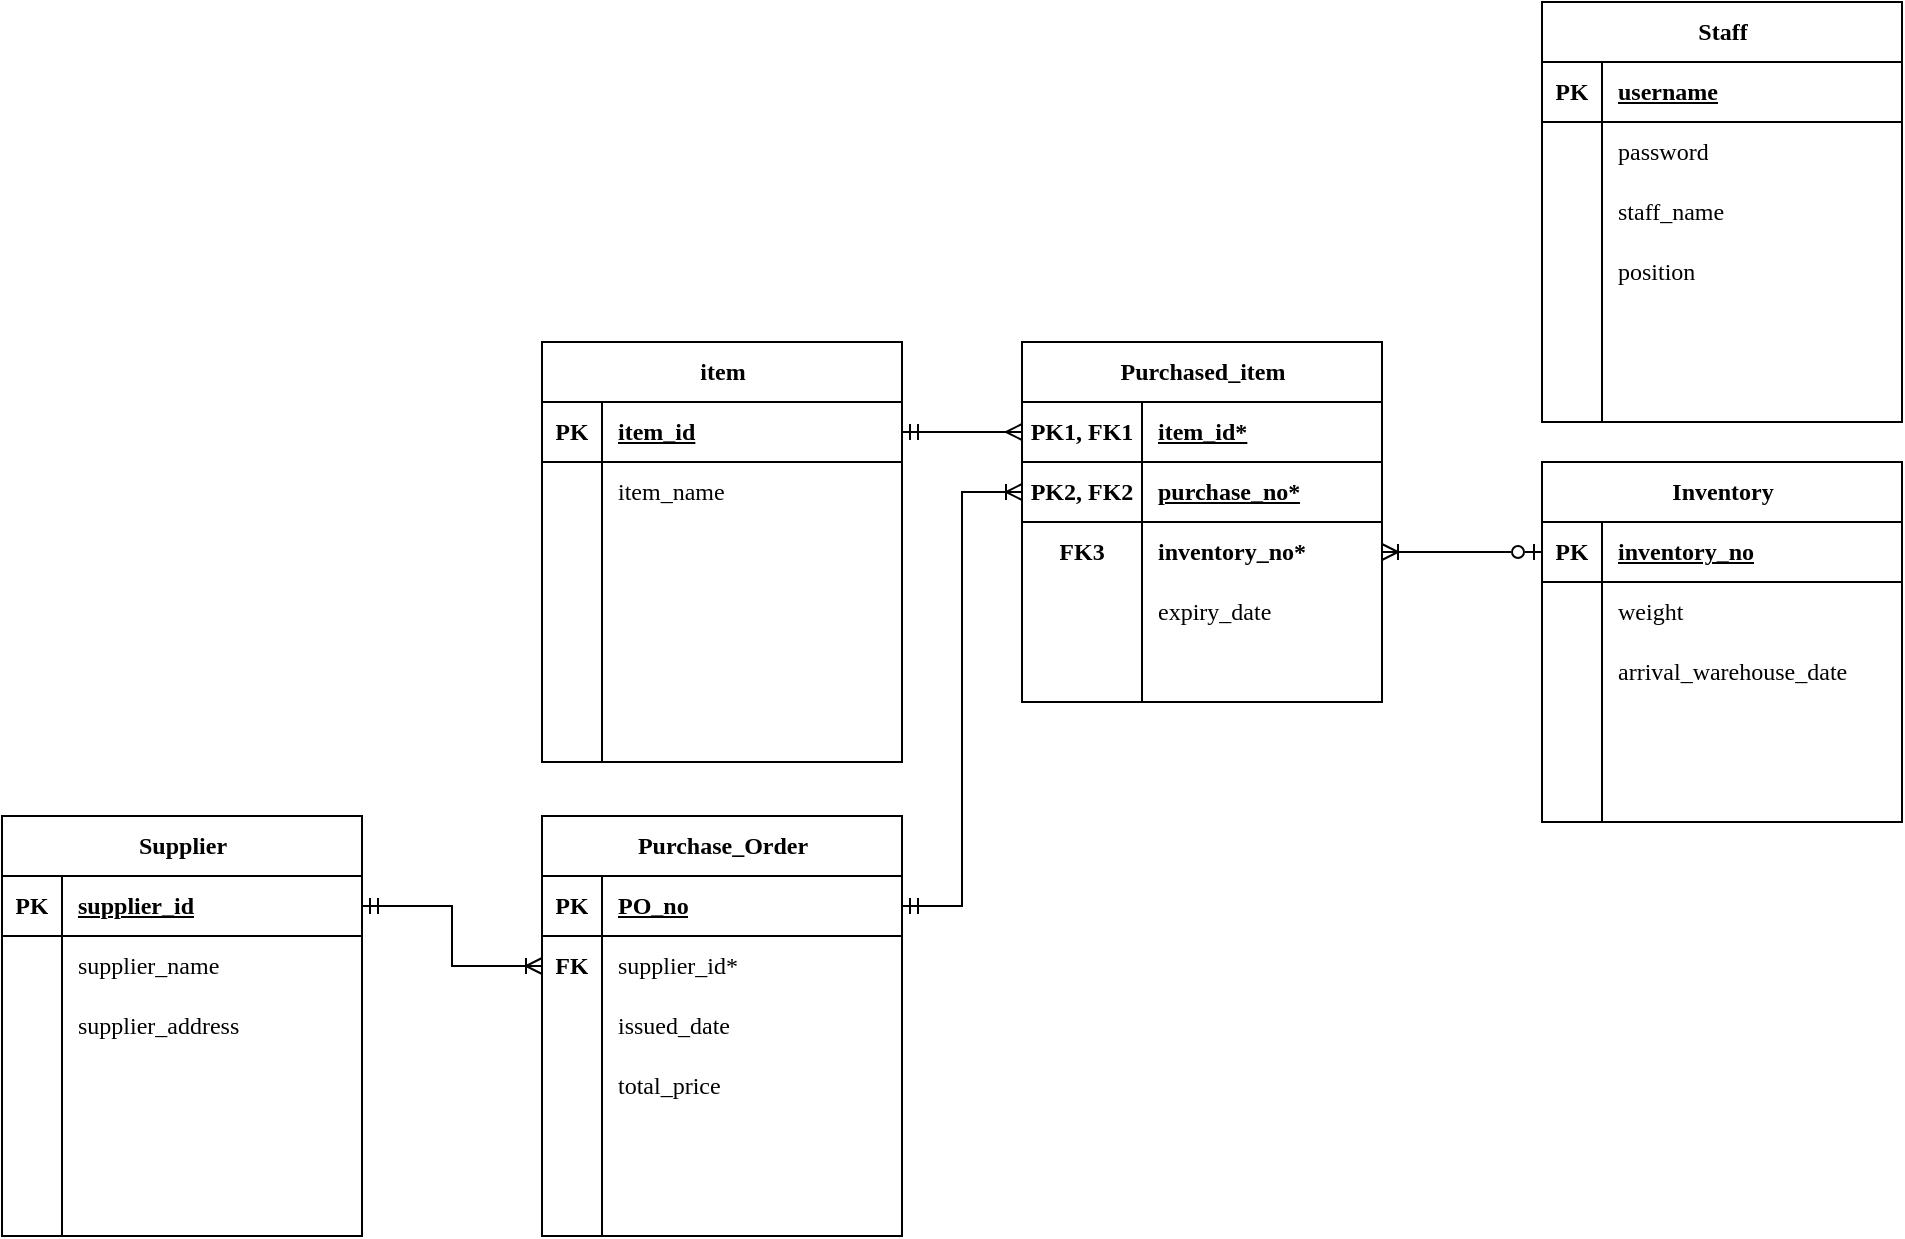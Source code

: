 <mxfile version="24.4.0" type="github">
  <diagram name="Page-1" id="6iRBepY6DLKIBQRJRH4N">
    <mxGraphModel dx="1568" dy="709" grid="1" gridSize="10" guides="1" tooltips="1" connect="1" arrows="1" fold="1" page="1" pageScale="1" pageWidth="1169" pageHeight="827" math="0" shadow="0">
      <root>
        <mxCell id="0" />
        <mxCell id="1" parent="0" />
        <mxCell id="N0C7vPQoPI3I1LMOIYBS-1" value="Staff" style="shape=table;startSize=30;container=1;collapsible=1;childLayout=tableLayout;fixedRows=1;rowLines=0;fontStyle=1;align=center;resizeLast=1;html=1;fontFamily=MiSans;" parent="1" vertex="1">
          <mxGeometry x="860" y="200" width="180" height="210" as="geometry" />
        </mxCell>
        <mxCell id="N0C7vPQoPI3I1LMOIYBS-2" value="" style="shape=tableRow;horizontal=0;startSize=0;swimlaneHead=0;swimlaneBody=0;fillColor=none;collapsible=0;dropTarget=0;points=[[0,0.5],[1,0.5]];portConstraint=eastwest;top=0;left=0;right=0;bottom=1;fontFamily=MiSans;" parent="N0C7vPQoPI3I1LMOIYBS-1" vertex="1">
          <mxGeometry y="30" width="180" height="30" as="geometry" />
        </mxCell>
        <mxCell id="N0C7vPQoPI3I1LMOIYBS-3" value="PK" style="shape=partialRectangle;connectable=0;fillColor=none;top=0;left=0;bottom=0;right=0;fontStyle=1;overflow=hidden;whiteSpace=wrap;html=1;fontFamily=MiSans;" parent="N0C7vPQoPI3I1LMOIYBS-2" vertex="1">
          <mxGeometry width="30" height="30" as="geometry">
            <mxRectangle width="30" height="30" as="alternateBounds" />
          </mxGeometry>
        </mxCell>
        <mxCell id="N0C7vPQoPI3I1LMOIYBS-4" value="username" style="shape=partialRectangle;connectable=0;fillColor=none;top=0;left=0;bottom=0;right=0;align=left;spacingLeft=6;fontStyle=5;overflow=hidden;whiteSpace=wrap;html=1;fontFamily=MiSans;" parent="N0C7vPQoPI3I1LMOIYBS-2" vertex="1">
          <mxGeometry x="30" width="150" height="30" as="geometry">
            <mxRectangle width="150" height="30" as="alternateBounds" />
          </mxGeometry>
        </mxCell>
        <mxCell id="N0C7vPQoPI3I1LMOIYBS-5" value="" style="shape=tableRow;horizontal=0;startSize=0;swimlaneHead=0;swimlaneBody=0;fillColor=none;collapsible=0;dropTarget=0;points=[[0,0.5],[1,0.5]];portConstraint=eastwest;top=0;left=0;right=0;bottom=0;fontFamily=MiSans;" parent="N0C7vPQoPI3I1LMOIYBS-1" vertex="1">
          <mxGeometry y="60" width="180" height="30" as="geometry" />
        </mxCell>
        <mxCell id="N0C7vPQoPI3I1LMOIYBS-6" value="" style="shape=partialRectangle;connectable=0;fillColor=none;top=0;left=0;bottom=0;right=0;editable=1;overflow=hidden;whiteSpace=wrap;html=1;fontFamily=MiSans;" parent="N0C7vPQoPI3I1LMOIYBS-5" vertex="1">
          <mxGeometry width="30" height="30" as="geometry">
            <mxRectangle width="30" height="30" as="alternateBounds" />
          </mxGeometry>
        </mxCell>
        <mxCell id="N0C7vPQoPI3I1LMOIYBS-7" value="password" style="shape=partialRectangle;connectable=0;fillColor=none;top=0;left=0;bottom=0;right=0;align=left;spacingLeft=6;overflow=hidden;whiteSpace=wrap;html=1;fontFamily=MiSans;" parent="N0C7vPQoPI3I1LMOIYBS-5" vertex="1">
          <mxGeometry x="30" width="150" height="30" as="geometry">
            <mxRectangle width="150" height="30" as="alternateBounds" />
          </mxGeometry>
        </mxCell>
        <mxCell id="N0C7vPQoPI3I1LMOIYBS-8" value="" style="shape=tableRow;horizontal=0;startSize=0;swimlaneHead=0;swimlaneBody=0;fillColor=none;collapsible=0;dropTarget=0;points=[[0,0.5],[1,0.5]];portConstraint=eastwest;top=0;left=0;right=0;bottom=0;fontFamily=MiSans;" parent="N0C7vPQoPI3I1LMOIYBS-1" vertex="1">
          <mxGeometry y="90" width="180" height="30" as="geometry" />
        </mxCell>
        <mxCell id="N0C7vPQoPI3I1LMOIYBS-9" value="" style="shape=partialRectangle;connectable=0;fillColor=none;top=0;left=0;bottom=0;right=0;editable=1;overflow=hidden;whiteSpace=wrap;html=1;fontFamily=MiSans;" parent="N0C7vPQoPI3I1LMOIYBS-8" vertex="1">
          <mxGeometry width="30" height="30" as="geometry">
            <mxRectangle width="30" height="30" as="alternateBounds" />
          </mxGeometry>
        </mxCell>
        <mxCell id="N0C7vPQoPI3I1LMOIYBS-10" value="staff_name" style="shape=partialRectangle;connectable=0;fillColor=none;top=0;left=0;bottom=0;right=0;align=left;spacingLeft=6;overflow=hidden;whiteSpace=wrap;html=1;fontFamily=MiSans;" parent="N0C7vPQoPI3I1LMOIYBS-8" vertex="1">
          <mxGeometry x="30" width="150" height="30" as="geometry">
            <mxRectangle width="150" height="30" as="alternateBounds" />
          </mxGeometry>
        </mxCell>
        <mxCell id="N0C7vPQoPI3I1LMOIYBS-11" value="" style="shape=tableRow;horizontal=0;startSize=0;swimlaneHead=0;swimlaneBody=0;fillColor=none;collapsible=0;dropTarget=0;points=[[0,0.5],[1,0.5]];portConstraint=eastwest;top=0;left=0;right=0;bottom=0;fontFamily=MiSans;" parent="N0C7vPQoPI3I1LMOIYBS-1" vertex="1">
          <mxGeometry y="120" width="180" height="30" as="geometry" />
        </mxCell>
        <mxCell id="N0C7vPQoPI3I1LMOIYBS-12" value="" style="shape=partialRectangle;connectable=0;fillColor=none;top=0;left=0;bottom=0;right=0;editable=1;overflow=hidden;whiteSpace=wrap;html=1;fontFamily=MiSans;" parent="N0C7vPQoPI3I1LMOIYBS-11" vertex="1">
          <mxGeometry width="30" height="30" as="geometry">
            <mxRectangle width="30" height="30" as="alternateBounds" />
          </mxGeometry>
        </mxCell>
        <mxCell id="N0C7vPQoPI3I1LMOIYBS-13" value="position" style="shape=partialRectangle;connectable=0;fillColor=none;top=0;left=0;bottom=0;right=0;align=left;spacingLeft=6;overflow=hidden;whiteSpace=wrap;html=1;fontFamily=MiSans;" parent="N0C7vPQoPI3I1LMOIYBS-11" vertex="1">
          <mxGeometry x="30" width="150" height="30" as="geometry">
            <mxRectangle width="150" height="30" as="alternateBounds" />
          </mxGeometry>
        </mxCell>
        <mxCell id="N0C7vPQoPI3I1LMOIYBS-20" style="shape=tableRow;horizontal=0;startSize=0;swimlaneHead=0;swimlaneBody=0;fillColor=none;collapsible=0;dropTarget=0;points=[[0,0.5],[1,0.5]];portConstraint=eastwest;top=0;left=0;right=0;bottom=0;fontFamily=MiSans;" parent="N0C7vPQoPI3I1LMOIYBS-1" vertex="1">
          <mxGeometry y="150" width="180" height="30" as="geometry" />
        </mxCell>
        <mxCell id="N0C7vPQoPI3I1LMOIYBS-21" style="shape=partialRectangle;connectable=0;fillColor=none;top=0;left=0;bottom=0;right=0;editable=1;overflow=hidden;whiteSpace=wrap;html=1;fontFamily=MiSans;" parent="N0C7vPQoPI3I1LMOIYBS-20" vertex="1">
          <mxGeometry width="30" height="30" as="geometry">
            <mxRectangle width="30" height="30" as="alternateBounds" />
          </mxGeometry>
        </mxCell>
        <mxCell id="N0C7vPQoPI3I1LMOIYBS-22" value="" style="shape=partialRectangle;connectable=0;fillColor=none;top=0;left=0;bottom=0;right=0;align=left;spacingLeft=6;overflow=hidden;whiteSpace=wrap;html=1;fontFamily=MiSans;" parent="N0C7vPQoPI3I1LMOIYBS-20" vertex="1">
          <mxGeometry x="30" width="150" height="30" as="geometry">
            <mxRectangle width="150" height="30" as="alternateBounds" />
          </mxGeometry>
        </mxCell>
        <mxCell id="N0C7vPQoPI3I1LMOIYBS-23" style="shape=tableRow;horizontal=0;startSize=0;swimlaneHead=0;swimlaneBody=0;fillColor=none;collapsible=0;dropTarget=0;points=[[0,0.5],[1,0.5]];portConstraint=eastwest;top=0;left=0;right=0;bottom=0;fontFamily=MiSans;" parent="N0C7vPQoPI3I1LMOIYBS-1" vertex="1">
          <mxGeometry y="180" width="180" height="30" as="geometry" />
        </mxCell>
        <mxCell id="N0C7vPQoPI3I1LMOIYBS-24" style="shape=partialRectangle;connectable=0;fillColor=none;top=0;left=0;bottom=0;right=0;editable=1;overflow=hidden;whiteSpace=wrap;html=1;fontFamily=MiSans;" parent="N0C7vPQoPI3I1LMOIYBS-23" vertex="1">
          <mxGeometry width="30" height="30" as="geometry">
            <mxRectangle width="30" height="30" as="alternateBounds" />
          </mxGeometry>
        </mxCell>
        <mxCell id="N0C7vPQoPI3I1LMOIYBS-25" value="" style="shape=partialRectangle;connectable=0;fillColor=none;top=0;left=0;bottom=0;right=0;align=left;spacingLeft=6;overflow=hidden;whiteSpace=wrap;html=1;fontFamily=MiSans;" parent="N0C7vPQoPI3I1LMOIYBS-23" vertex="1">
          <mxGeometry x="30" width="150" height="30" as="geometry">
            <mxRectangle width="150" height="30" as="alternateBounds" />
          </mxGeometry>
        </mxCell>
        <mxCell id="gvbhVrEvT8kK4fsMK6Dw-1" value="Supplier" style="shape=table;startSize=30;container=1;collapsible=1;childLayout=tableLayout;fixedRows=1;rowLines=0;fontStyle=1;align=center;resizeLast=1;html=1;fontFamily=MiSans;" parent="1" vertex="1">
          <mxGeometry x="90" y="607" width="180" height="210" as="geometry" />
        </mxCell>
        <mxCell id="gvbhVrEvT8kK4fsMK6Dw-2" value="" style="shape=tableRow;horizontal=0;startSize=0;swimlaneHead=0;swimlaneBody=0;fillColor=none;collapsible=0;dropTarget=0;points=[[0,0.5],[1,0.5]];portConstraint=eastwest;top=0;left=0;right=0;bottom=1;fontFamily=MiSans;" parent="gvbhVrEvT8kK4fsMK6Dw-1" vertex="1">
          <mxGeometry y="30" width="180" height="30" as="geometry" />
        </mxCell>
        <mxCell id="gvbhVrEvT8kK4fsMK6Dw-3" value="PK" style="shape=partialRectangle;connectable=0;fillColor=none;top=0;left=0;bottom=0;right=0;fontStyle=1;overflow=hidden;whiteSpace=wrap;html=1;fontFamily=MiSans;" parent="gvbhVrEvT8kK4fsMK6Dw-2" vertex="1">
          <mxGeometry width="30" height="30" as="geometry">
            <mxRectangle width="30" height="30" as="alternateBounds" />
          </mxGeometry>
        </mxCell>
        <mxCell id="gvbhVrEvT8kK4fsMK6Dw-4" value="supplier_id" style="shape=partialRectangle;connectable=0;fillColor=none;top=0;left=0;bottom=0;right=0;align=left;spacingLeft=6;fontStyle=5;overflow=hidden;whiteSpace=wrap;html=1;fontFamily=MiSans;" parent="gvbhVrEvT8kK4fsMK6Dw-2" vertex="1">
          <mxGeometry x="30" width="150" height="30" as="geometry">
            <mxRectangle width="150" height="30" as="alternateBounds" />
          </mxGeometry>
        </mxCell>
        <mxCell id="gvbhVrEvT8kK4fsMK6Dw-5" value="" style="shape=tableRow;horizontal=0;startSize=0;swimlaneHead=0;swimlaneBody=0;fillColor=none;collapsible=0;dropTarget=0;points=[[0,0.5],[1,0.5]];portConstraint=eastwest;top=0;left=0;right=0;bottom=0;fontFamily=MiSans;" parent="gvbhVrEvT8kK4fsMK6Dw-1" vertex="1">
          <mxGeometry y="60" width="180" height="30" as="geometry" />
        </mxCell>
        <mxCell id="gvbhVrEvT8kK4fsMK6Dw-6" value="" style="shape=partialRectangle;connectable=0;fillColor=none;top=0;left=0;bottom=0;right=0;editable=1;overflow=hidden;whiteSpace=wrap;html=1;fontFamily=MiSans;" parent="gvbhVrEvT8kK4fsMK6Dw-5" vertex="1">
          <mxGeometry width="30" height="30" as="geometry">
            <mxRectangle width="30" height="30" as="alternateBounds" />
          </mxGeometry>
        </mxCell>
        <mxCell id="gvbhVrEvT8kK4fsMK6Dw-7" value="supplier_name" style="shape=partialRectangle;connectable=0;fillColor=none;top=0;left=0;bottom=0;right=0;align=left;spacingLeft=6;overflow=hidden;whiteSpace=wrap;html=1;fontFamily=MiSans;" parent="gvbhVrEvT8kK4fsMK6Dw-5" vertex="1">
          <mxGeometry x="30" width="150" height="30" as="geometry">
            <mxRectangle width="150" height="30" as="alternateBounds" />
          </mxGeometry>
        </mxCell>
        <mxCell id="gvbhVrEvT8kK4fsMK6Dw-8" value="" style="shape=tableRow;horizontal=0;startSize=0;swimlaneHead=0;swimlaneBody=0;fillColor=none;collapsible=0;dropTarget=0;points=[[0,0.5],[1,0.5]];portConstraint=eastwest;top=0;left=0;right=0;bottom=0;fontFamily=MiSans;" parent="gvbhVrEvT8kK4fsMK6Dw-1" vertex="1">
          <mxGeometry y="90" width="180" height="30" as="geometry" />
        </mxCell>
        <mxCell id="gvbhVrEvT8kK4fsMK6Dw-9" value="" style="shape=partialRectangle;connectable=0;fillColor=none;top=0;left=0;bottom=0;right=0;editable=1;overflow=hidden;whiteSpace=wrap;html=1;fontFamily=MiSans;" parent="gvbhVrEvT8kK4fsMK6Dw-8" vertex="1">
          <mxGeometry width="30" height="30" as="geometry">
            <mxRectangle width="30" height="30" as="alternateBounds" />
          </mxGeometry>
        </mxCell>
        <mxCell id="gvbhVrEvT8kK4fsMK6Dw-10" value="supplier_address" style="shape=partialRectangle;connectable=0;fillColor=none;top=0;left=0;bottom=0;right=0;align=left;spacingLeft=6;overflow=hidden;whiteSpace=wrap;html=1;fontFamily=MiSans;" parent="gvbhVrEvT8kK4fsMK6Dw-8" vertex="1">
          <mxGeometry x="30" width="150" height="30" as="geometry">
            <mxRectangle width="150" height="30" as="alternateBounds" />
          </mxGeometry>
        </mxCell>
        <mxCell id="gvbhVrEvT8kK4fsMK6Dw-11" value="" style="shape=tableRow;horizontal=0;startSize=0;swimlaneHead=0;swimlaneBody=0;fillColor=none;collapsible=0;dropTarget=0;points=[[0,0.5],[1,0.5]];portConstraint=eastwest;top=0;left=0;right=0;bottom=0;fontFamily=MiSans;" parent="gvbhVrEvT8kK4fsMK6Dw-1" vertex="1">
          <mxGeometry y="120" width="180" height="30" as="geometry" />
        </mxCell>
        <mxCell id="gvbhVrEvT8kK4fsMK6Dw-12" value="" style="shape=partialRectangle;connectable=0;fillColor=none;top=0;left=0;bottom=0;right=0;editable=1;overflow=hidden;whiteSpace=wrap;html=1;fontFamily=MiSans;" parent="gvbhVrEvT8kK4fsMK6Dw-11" vertex="1">
          <mxGeometry width="30" height="30" as="geometry">
            <mxRectangle width="30" height="30" as="alternateBounds" />
          </mxGeometry>
        </mxCell>
        <mxCell id="gvbhVrEvT8kK4fsMK6Dw-13" value="" style="shape=partialRectangle;connectable=0;fillColor=none;top=0;left=0;bottom=0;right=0;align=left;spacingLeft=6;overflow=hidden;whiteSpace=wrap;html=1;fontFamily=MiSans;" parent="gvbhVrEvT8kK4fsMK6Dw-11" vertex="1">
          <mxGeometry x="30" width="150" height="30" as="geometry">
            <mxRectangle width="150" height="30" as="alternateBounds" />
          </mxGeometry>
        </mxCell>
        <mxCell id="gvbhVrEvT8kK4fsMK6Dw-14" style="shape=tableRow;horizontal=0;startSize=0;swimlaneHead=0;swimlaneBody=0;fillColor=none;collapsible=0;dropTarget=0;points=[[0,0.5],[1,0.5]];portConstraint=eastwest;top=0;left=0;right=0;bottom=0;fontFamily=MiSans;" parent="gvbhVrEvT8kK4fsMK6Dw-1" vertex="1">
          <mxGeometry y="150" width="180" height="30" as="geometry" />
        </mxCell>
        <mxCell id="gvbhVrEvT8kK4fsMK6Dw-15" style="shape=partialRectangle;connectable=0;fillColor=none;top=0;left=0;bottom=0;right=0;editable=1;overflow=hidden;whiteSpace=wrap;html=1;fontFamily=MiSans;" parent="gvbhVrEvT8kK4fsMK6Dw-14" vertex="1">
          <mxGeometry width="30" height="30" as="geometry">
            <mxRectangle width="30" height="30" as="alternateBounds" />
          </mxGeometry>
        </mxCell>
        <mxCell id="gvbhVrEvT8kK4fsMK6Dw-16" value="" style="shape=partialRectangle;connectable=0;fillColor=none;top=0;left=0;bottom=0;right=0;align=left;spacingLeft=6;overflow=hidden;whiteSpace=wrap;html=1;fontFamily=MiSans;" parent="gvbhVrEvT8kK4fsMK6Dw-14" vertex="1">
          <mxGeometry x="30" width="150" height="30" as="geometry">
            <mxRectangle width="150" height="30" as="alternateBounds" />
          </mxGeometry>
        </mxCell>
        <mxCell id="gvbhVrEvT8kK4fsMK6Dw-17" style="shape=tableRow;horizontal=0;startSize=0;swimlaneHead=0;swimlaneBody=0;fillColor=none;collapsible=0;dropTarget=0;points=[[0,0.5],[1,0.5]];portConstraint=eastwest;top=0;left=0;right=0;bottom=0;fontFamily=MiSans;" parent="gvbhVrEvT8kK4fsMK6Dw-1" vertex="1">
          <mxGeometry y="180" width="180" height="30" as="geometry" />
        </mxCell>
        <mxCell id="gvbhVrEvT8kK4fsMK6Dw-18" style="shape=partialRectangle;connectable=0;fillColor=none;top=0;left=0;bottom=0;right=0;editable=1;overflow=hidden;whiteSpace=wrap;html=1;fontFamily=MiSans;" parent="gvbhVrEvT8kK4fsMK6Dw-17" vertex="1">
          <mxGeometry width="30" height="30" as="geometry">
            <mxRectangle width="30" height="30" as="alternateBounds" />
          </mxGeometry>
        </mxCell>
        <mxCell id="gvbhVrEvT8kK4fsMK6Dw-19" value="" style="shape=partialRectangle;connectable=0;fillColor=none;top=0;left=0;bottom=0;right=0;align=left;spacingLeft=6;overflow=hidden;whiteSpace=wrap;html=1;fontFamily=MiSans;" parent="gvbhVrEvT8kK4fsMK6Dw-17" vertex="1">
          <mxGeometry x="30" width="150" height="30" as="geometry">
            <mxRectangle width="150" height="30" as="alternateBounds" />
          </mxGeometry>
        </mxCell>
        <mxCell id="gvbhVrEvT8kK4fsMK6Dw-20" value="item" style="shape=table;startSize=30;container=1;collapsible=1;childLayout=tableLayout;fixedRows=1;rowLines=0;fontStyle=1;align=center;resizeLast=1;html=1;fontFamily=MiSans;" parent="1" vertex="1">
          <mxGeometry x="360" y="370" width="180" height="210" as="geometry" />
        </mxCell>
        <mxCell id="gvbhVrEvT8kK4fsMK6Dw-21" value="" style="shape=tableRow;horizontal=0;startSize=0;swimlaneHead=0;swimlaneBody=0;fillColor=none;collapsible=0;dropTarget=0;points=[[0,0.5],[1,0.5]];portConstraint=eastwest;top=0;left=0;right=0;bottom=1;fontFamily=MiSans;" parent="gvbhVrEvT8kK4fsMK6Dw-20" vertex="1">
          <mxGeometry y="30" width="180" height="30" as="geometry" />
        </mxCell>
        <mxCell id="gvbhVrEvT8kK4fsMK6Dw-22" value="PK" style="shape=partialRectangle;connectable=0;fillColor=none;top=0;left=0;bottom=0;right=0;fontStyle=1;overflow=hidden;whiteSpace=wrap;html=1;fontFamily=MiSans;" parent="gvbhVrEvT8kK4fsMK6Dw-21" vertex="1">
          <mxGeometry width="30" height="30" as="geometry">
            <mxRectangle width="30" height="30" as="alternateBounds" />
          </mxGeometry>
        </mxCell>
        <mxCell id="gvbhVrEvT8kK4fsMK6Dw-23" value="item_id" style="shape=partialRectangle;connectable=0;fillColor=none;top=0;left=0;bottom=0;right=0;align=left;spacingLeft=6;fontStyle=5;overflow=hidden;whiteSpace=wrap;html=1;fontFamily=MiSans;" parent="gvbhVrEvT8kK4fsMK6Dw-21" vertex="1">
          <mxGeometry x="30" width="150" height="30" as="geometry">
            <mxRectangle width="150" height="30" as="alternateBounds" />
          </mxGeometry>
        </mxCell>
        <mxCell id="gvbhVrEvT8kK4fsMK6Dw-24" value="" style="shape=tableRow;horizontal=0;startSize=0;swimlaneHead=0;swimlaneBody=0;fillColor=none;collapsible=0;dropTarget=0;points=[[0,0.5],[1,0.5]];portConstraint=eastwest;top=0;left=0;right=0;bottom=0;fontFamily=MiSans;" parent="gvbhVrEvT8kK4fsMK6Dw-20" vertex="1">
          <mxGeometry y="60" width="180" height="30" as="geometry" />
        </mxCell>
        <mxCell id="gvbhVrEvT8kK4fsMK6Dw-25" value="" style="shape=partialRectangle;connectable=0;fillColor=none;top=0;left=0;bottom=0;right=0;editable=1;overflow=hidden;whiteSpace=wrap;html=1;fontFamily=MiSans;" parent="gvbhVrEvT8kK4fsMK6Dw-24" vertex="1">
          <mxGeometry width="30" height="30" as="geometry">
            <mxRectangle width="30" height="30" as="alternateBounds" />
          </mxGeometry>
        </mxCell>
        <mxCell id="gvbhVrEvT8kK4fsMK6Dw-26" value="item_name" style="shape=partialRectangle;connectable=0;fillColor=none;top=0;left=0;bottom=0;right=0;align=left;spacingLeft=6;overflow=hidden;whiteSpace=wrap;html=1;fontFamily=MiSans;" parent="gvbhVrEvT8kK4fsMK6Dw-24" vertex="1">
          <mxGeometry x="30" width="150" height="30" as="geometry">
            <mxRectangle width="150" height="30" as="alternateBounds" />
          </mxGeometry>
        </mxCell>
        <mxCell id="gvbhVrEvT8kK4fsMK6Dw-27" value="" style="shape=tableRow;horizontal=0;startSize=0;swimlaneHead=0;swimlaneBody=0;fillColor=none;collapsible=0;dropTarget=0;points=[[0,0.5],[1,0.5]];portConstraint=eastwest;top=0;left=0;right=0;bottom=0;fontFamily=MiSans;" parent="gvbhVrEvT8kK4fsMK6Dw-20" vertex="1">
          <mxGeometry y="90" width="180" height="30" as="geometry" />
        </mxCell>
        <mxCell id="gvbhVrEvT8kK4fsMK6Dw-28" value="" style="shape=partialRectangle;connectable=0;fillColor=none;top=0;left=0;bottom=0;right=0;editable=1;overflow=hidden;whiteSpace=wrap;html=1;fontFamily=MiSans;" parent="gvbhVrEvT8kK4fsMK6Dw-27" vertex="1">
          <mxGeometry width="30" height="30" as="geometry">
            <mxRectangle width="30" height="30" as="alternateBounds" />
          </mxGeometry>
        </mxCell>
        <mxCell id="gvbhVrEvT8kK4fsMK6Dw-29" value="" style="shape=partialRectangle;connectable=0;fillColor=none;top=0;left=0;bottom=0;right=0;align=left;spacingLeft=6;overflow=hidden;whiteSpace=wrap;html=1;fontFamily=MiSans;" parent="gvbhVrEvT8kK4fsMK6Dw-27" vertex="1">
          <mxGeometry x="30" width="150" height="30" as="geometry">
            <mxRectangle width="150" height="30" as="alternateBounds" />
          </mxGeometry>
        </mxCell>
        <mxCell id="gvbhVrEvT8kK4fsMK6Dw-30" value="" style="shape=tableRow;horizontal=0;startSize=0;swimlaneHead=0;swimlaneBody=0;fillColor=none;collapsible=0;dropTarget=0;points=[[0,0.5],[1,0.5]];portConstraint=eastwest;top=0;left=0;right=0;bottom=0;fontFamily=MiSans;" parent="gvbhVrEvT8kK4fsMK6Dw-20" vertex="1">
          <mxGeometry y="120" width="180" height="30" as="geometry" />
        </mxCell>
        <mxCell id="gvbhVrEvT8kK4fsMK6Dw-31" value="" style="shape=partialRectangle;connectable=0;fillColor=none;top=0;left=0;bottom=0;right=0;editable=1;overflow=hidden;whiteSpace=wrap;html=1;fontFamily=MiSans;" parent="gvbhVrEvT8kK4fsMK6Dw-30" vertex="1">
          <mxGeometry width="30" height="30" as="geometry">
            <mxRectangle width="30" height="30" as="alternateBounds" />
          </mxGeometry>
        </mxCell>
        <mxCell id="gvbhVrEvT8kK4fsMK6Dw-32" value="" style="shape=partialRectangle;connectable=0;fillColor=none;top=0;left=0;bottom=0;right=0;align=left;spacingLeft=6;overflow=hidden;whiteSpace=wrap;html=1;fontFamily=MiSans;" parent="gvbhVrEvT8kK4fsMK6Dw-30" vertex="1">
          <mxGeometry x="30" width="150" height="30" as="geometry">
            <mxRectangle width="150" height="30" as="alternateBounds" />
          </mxGeometry>
        </mxCell>
        <mxCell id="gvbhVrEvT8kK4fsMK6Dw-33" style="shape=tableRow;horizontal=0;startSize=0;swimlaneHead=0;swimlaneBody=0;fillColor=none;collapsible=0;dropTarget=0;points=[[0,0.5],[1,0.5]];portConstraint=eastwest;top=0;left=0;right=0;bottom=0;fontFamily=MiSans;" parent="gvbhVrEvT8kK4fsMK6Dw-20" vertex="1">
          <mxGeometry y="150" width="180" height="30" as="geometry" />
        </mxCell>
        <mxCell id="gvbhVrEvT8kK4fsMK6Dw-34" style="shape=partialRectangle;connectable=0;fillColor=none;top=0;left=0;bottom=0;right=0;editable=1;overflow=hidden;whiteSpace=wrap;html=1;fontFamily=MiSans;" parent="gvbhVrEvT8kK4fsMK6Dw-33" vertex="1">
          <mxGeometry width="30" height="30" as="geometry">
            <mxRectangle width="30" height="30" as="alternateBounds" />
          </mxGeometry>
        </mxCell>
        <mxCell id="gvbhVrEvT8kK4fsMK6Dw-35" value="" style="shape=partialRectangle;connectable=0;fillColor=none;top=0;left=0;bottom=0;right=0;align=left;spacingLeft=6;overflow=hidden;whiteSpace=wrap;html=1;fontFamily=MiSans;" parent="gvbhVrEvT8kK4fsMK6Dw-33" vertex="1">
          <mxGeometry x="30" width="150" height="30" as="geometry">
            <mxRectangle width="150" height="30" as="alternateBounds" />
          </mxGeometry>
        </mxCell>
        <mxCell id="gvbhVrEvT8kK4fsMK6Dw-36" style="shape=tableRow;horizontal=0;startSize=0;swimlaneHead=0;swimlaneBody=0;fillColor=none;collapsible=0;dropTarget=0;points=[[0,0.5],[1,0.5]];portConstraint=eastwest;top=0;left=0;right=0;bottom=0;fontFamily=MiSans;" parent="gvbhVrEvT8kK4fsMK6Dw-20" vertex="1">
          <mxGeometry y="180" width="180" height="30" as="geometry" />
        </mxCell>
        <mxCell id="gvbhVrEvT8kK4fsMK6Dw-37" style="shape=partialRectangle;connectable=0;fillColor=none;top=0;left=0;bottom=0;right=0;editable=1;overflow=hidden;whiteSpace=wrap;html=1;fontFamily=MiSans;" parent="gvbhVrEvT8kK4fsMK6Dw-36" vertex="1">
          <mxGeometry width="30" height="30" as="geometry">
            <mxRectangle width="30" height="30" as="alternateBounds" />
          </mxGeometry>
        </mxCell>
        <mxCell id="gvbhVrEvT8kK4fsMK6Dw-38" value="" style="shape=partialRectangle;connectable=0;fillColor=none;top=0;left=0;bottom=0;right=0;align=left;spacingLeft=6;overflow=hidden;whiteSpace=wrap;html=1;fontFamily=MiSans;" parent="gvbhVrEvT8kK4fsMK6Dw-36" vertex="1">
          <mxGeometry x="30" width="150" height="30" as="geometry">
            <mxRectangle width="150" height="30" as="alternateBounds" />
          </mxGeometry>
        </mxCell>
        <mxCell id="gvbhVrEvT8kK4fsMK6Dw-39" value="Inventory" style="shape=table;startSize=30;container=1;collapsible=1;childLayout=tableLayout;fixedRows=1;rowLines=0;fontStyle=1;align=center;resizeLast=1;html=1;fontFamily=MiSans;" parent="1" vertex="1">
          <mxGeometry x="860" y="430" width="180" height="180" as="geometry" />
        </mxCell>
        <mxCell id="gvbhVrEvT8kK4fsMK6Dw-40" value="" style="shape=tableRow;horizontal=0;startSize=0;swimlaneHead=0;swimlaneBody=0;fillColor=none;collapsible=0;dropTarget=0;points=[[0,0.5],[1,0.5]];portConstraint=eastwest;top=0;left=0;right=0;bottom=1;fontFamily=MiSans;" parent="gvbhVrEvT8kK4fsMK6Dw-39" vertex="1">
          <mxGeometry y="30" width="180" height="30" as="geometry" />
        </mxCell>
        <mxCell id="gvbhVrEvT8kK4fsMK6Dw-41" value="PK" style="shape=partialRectangle;connectable=0;fillColor=none;top=0;left=0;bottom=0;right=0;fontStyle=1;overflow=hidden;whiteSpace=wrap;html=1;fontFamily=MiSans;" parent="gvbhVrEvT8kK4fsMK6Dw-40" vertex="1">
          <mxGeometry width="30" height="30" as="geometry">
            <mxRectangle width="30" height="30" as="alternateBounds" />
          </mxGeometry>
        </mxCell>
        <mxCell id="gvbhVrEvT8kK4fsMK6Dw-42" value="inventory_no" style="shape=partialRectangle;connectable=0;fillColor=none;top=0;left=0;bottom=0;right=0;align=left;spacingLeft=6;fontStyle=5;overflow=hidden;whiteSpace=wrap;html=1;fontFamily=MiSans;" parent="gvbhVrEvT8kK4fsMK6Dw-40" vertex="1">
          <mxGeometry x="30" width="150" height="30" as="geometry">
            <mxRectangle width="150" height="30" as="alternateBounds" />
          </mxGeometry>
        </mxCell>
        <mxCell id="gvbhVrEvT8kK4fsMK6Dw-46" value="" style="shape=tableRow;horizontal=0;startSize=0;swimlaneHead=0;swimlaneBody=0;fillColor=none;collapsible=0;dropTarget=0;points=[[0,0.5],[1,0.5]];portConstraint=eastwest;top=0;left=0;right=0;bottom=0;fontFamily=MiSans;" parent="gvbhVrEvT8kK4fsMK6Dw-39" vertex="1">
          <mxGeometry y="60" width="180" height="30" as="geometry" />
        </mxCell>
        <mxCell id="gvbhVrEvT8kK4fsMK6Dw-47" value="" style="shape=partialRectangle;connectable=0;fillColor=none;top=0;left=0;bottom=0;right=0;editable=1;overflow=hidden;whiteSpace=wrap;html=1;fontFamily=MiSans;" parent="gvbhVrEvT8kK4fsMK6Dw-46" vertex="1">
          <mxGeometry width="30" height="30" as="geometry">
            <mxRectangle width="30" height="30" as="alternateBounds" />
          </mxGeometry>
        </mxCell>
        <mxCell id="gvbhVrEvT8kK4fsMK6Dw-48" value="weight" style="shape=partialRectangle;connectable=0;fillColor=none;top=0;left=0;bottom=0;right=0;align=left;spacingLeft=6;overflow=hidden;whiteSpace=wrap;html=1;fontFamily=MiSans;" parent="gvbhVrEvT8kK4fsMK6Dw-46" vertex="1">
          <mxGeometry x="30" width="150" height="30" as="geometry">
            <mxRectangle width="150" height="30" as="alternateBounds" />
          </mxGeometry>
        </mxCell>
        <mxCell id="gvbhVrEvT8kK4fsMK6Dw-49" value="" style="shape=tableRow;horizontal=0;startSize=0;swimlaneHead=0;swimlaneBody=0;fillColor=none;collapsible=0;dropTarget=0;points=[[0,0.5],[1,0.5]];portConstraint=eastwest;top=0;left=0;right=0;bottom=0;fontFamily=MiSans;" parent="gvbhVrEvT8kK4fsMK6Dw-39" vertex="1">
          <mxGeometry y="90" width="180" height="30" as="geometry" />
        </mxCell>
        <mxCell id="gvbhVrEvT8kK4fsMK6Dw-50" value="" style="shape=partialRectangle;connectable=0;fillColor=none;top=0;left=0;bottom=0;right=0;editable=1;overflow=hidden;whiteSpace=wrap;html=1;fontFamily=MiSans;" parent="gvbhVrEvT8kK4fsMK6Dw-49" vertex="1">
          <mxGeometry width="30" height="30" as="geometry">
            <mxRectangle width="30" height="30" as="alternateBounds" />
          </mxGeometry>
        </mxCell>
        <mxCell id="gvbhVrEvT8kK4fsMK6Dw-51" value="arrival_warehouse_date" style="shape=partialRectangle;connectable=0;fillColor=none;top=0;left=0;bottom=0;right=0;align=left;spacingLeft=6;overflow=hidden;whiteSpace=wrap;html=1;fontFamily=MiSans;" parent="gvbhVrEvT8kK4fsMK6Dw-49" vertex="1">
          <mxGeometry x="30" width="150" height="30" as="geometry">
            <mxRectangle width="150" height="30" as="alternateBounds" />
          </mxGeometry>
        </mxCell>
        <mxCell id="gvbhVrEvT8kK4fsMK6Dw-52" style="shape=tableRow;horizontal=0;startSize=0;swimlaneHead=0;swimlaneBody=0;fillColor=none;collapsible=0;dropTarget=0;points=[[0,0.5],[1,0.5]];portConstraint=eastwest;top=0;left=0;right=0;bottom=0;fontFamily=MiSans;" parent="gvbhVrEvT8kK4fsMK6Dw-39" vertex="1">
          <mxGeometry y="120" width="180" height="30" as="geometry" />
        </mxCell>
        <mxCell id="gvbhVrEvT8kK4fsMK6Dw-53" style="shape=partialRectangle;connectable=0;fillColor=none;top=0;left=0;bottom=0;right=0;editable=1;overflow=hidden;whiteSpace=wrap;html=1;fontFamily=MiSans;" parent="gvbhVrEvT8kK4fsMK6Dw-52" vertex="1">
          <mxGeometry width="30" height="30" as="geometry">
            <mxRectangle width="30" height="30" as="alternateBounds" />
          </mxGeometry>
        </mxCell>
        <mxCell id="gvbhVrEvT8kK4fsMK6Dw-54" value="" style="shape=partialRectangle;connectable=0;fillColor=none;top=0;left=0;bottom=0;right=0;align=left;spacingLeft=6;overflow=hidden;whiteSpace=wrap;html=1;fontFamily=MiSans;" parent="gvbhVrEvT8kK4fsMK6Dw-52" vertex="1">
          <mxGeometry x="30" width="150" height="30" as="geometry">
            <mxRectangle width="150" height="30" as="alternateBounds" />
          </mxGeometry>
        </mxCell>
        <mxCell id="gvbhVrEvT8kK4fsMK6Dw-55" style="shape=tableRow;horizontal=0;startSize=0;swimlaneHead=0;swimlaneBody=0;fillColor=none;collapsible=0;dropTarget=0;points=[[0,0.5],[1,0.5]];portConstraint=eastwest;top=0;left=0;right=0;bottom=0;fontFamily=MiSans;" parent="gvbhVrEvT8kK4fsMK6Dw-39" vertex="1">
          <mxGeometry y="150" width="180" height="30" as="geometry" />
        </mxCell>
        <mxCell id="gvbhVrEvT8kK4fsMK6Dw-56" style="shape=partialRectangle;connectable=0;fillColor=none;top=0;left=0;bottom=0;right=0;editable=1;overflow=hidden;whiteSpace=wrap;html=1;fontFamily=MiSans;" parent="gvbhVrEvT8kK4fsMK6Dw-55" vertex="1">
          <mxGeometry width="30" height="30" as="geometry">
            <mxRectangle width="30" height="30" as="alternateBounds" />
          </mxGeometry>
        </mxCell>
        <mxCell id="gvbhVrEvT8kK4fsMK6Dw-57" value="" style="shape=partialRectangle;connectable=0;fillColor=none;top=0;left=0;bottom=0;right=0;align=left;spacingLeft=6;overflow=hidden;whiteSpace=wrap;html=1;fontFamily=MiSans;" parent="gvbhVrEvT8kK4fsMK6Dw-55" vertex="1">
          <mxGeometry x="30" width="150" height="30" as="geometry">
            <mxRectangle width="150" height="30" as="alternateBounds" />
          </mxGeometry>
        </mxCell>
        <mxCell id="gvbhVrEvT8kK4fsMK6Dw-58" value="Purchase_Order" style="shape=table;startSize=30;container=1;collapsible=1;childLayout=tableLayout;fixedRows=1;rowLines=0;fontStyle=1;align=center;resizeLast=1;html=1;fontFamily=MiSans;" parent="1" vertex="1">
          <mxGeometry x="360" y="607" width="180" height="210" as="geometry" />
        </mxCell>
        <mxCell id="gvbhVrEvT8kK4fsMK6Dw-59" value="" style="shape=tableRow;horizontal=0;startSize=0;swimlaneHead=0;swimlaneBody=0;fillColor=none;collapsible=0;dropTarget=0;points=[[0,0.5],[1,0.5]];portConstraint=eastwest;top=0;left=0;right=0;bottom=1;fontFamily=MiSans;" parent="gvbhVrEvT8kK4fsMK6Dw-58" vertex="1">
          <mxGeometry y="30" width="180" height="30" as="geometry" />
        </mxCell>
        <mxCell id="gvbhVrEvT8kK4fsMK6Dw-60" value="PK" style="shape=partialRectangle;connectable=0;fillColor=none;top=0;left=0;bottom=0;right=0;fontStyle=1;overflow=hidden;whiteSpace=wrap;html=1;fontFamily=MiSans;" parent="gvbhVrEvT8kK4fsMK6Dw-59" vertex="1">
          <mxGeometry width="30" height="30" as="geometry">
            <mxRectangle width="30" height="30" as="alternateBounds" />
          </mxGeometry>
        </mxCell>
        <mxCell id="gvbhVrEvT8kK4fsMK6Dw-61" value="PO_no" style="shape=partialRectangle;connectable=0;fillColor=none;top=0;left=0;bottom=0;right=0;align=left;spacingLeft=6;fontStyle=5;overflow=hidden;whiteSpace=wrap;html=1;fontFamily=MiSans;" parent="gvbhVrEvT8kK4fsMK6Dw-59" vertex="1">
          <mxGeometry x="30" width="150" height="30" as="geometry">
            <mxRectangle width="150" height="30" as="alternateBounds" />
          </mxGeometry>
        </mxCell>
        <mxCell id="gvbhVrEvT8kK4fsMK6Dw-62" value="" style="shape=tableRow;horizontal=0;startSize=0;swimlaneHead=0;swimlaneBody=0;fillColor=none;collapsible=0;dropTarget=0;points=[[0,0.5],[1,0.5]];portConstraint=eastwest;top=0;left=0;right=0;bottom=0;fontFamily=MiSans;" parent="gvbhVrEvT8kK4fsMK6Dw-58" vertex="1">
          <mxGeometry y="60" width="180" height="30" as="geometry" />
        </mxCell>
        <mxCell id="gvbhVrEvT8kK4fsMK6Dw-63" value="&lt;b&gt;FK&lt;/b&gt;" style="shape=partialRectangle;connectable=0;fillColor=none;top=0;left=0;bottom=0;right=0;editable=1;overflow=hidden;whiteSpace=wrap;html=1;fontFamily=MiSans;" parent="gvbhVrEvT8kK4fsMK6Dw-62" vertex="1">
          <mxGeometry width="30" height="30" as="geometry">
            <mxRectangle width="30" height="30" as="alternateBounds" />
          </mxGeometry>
        </mxCell>
        <mxCell id="gvbhVrEvT8kK4fsMK6Dw-64" value="supplier_id*" style="shape=partialRectangle;connectable=0;fillColor=none;top=0;left=0;bottom=0;right=0;align=left;spacingLeft=6;overflow=hidden;whiteSpace=wrap;html=1;fontFamily=MiSans;" parent="gvbhVrEvT8kK4fsMK6Dw-62" vertex="1">
          <mxGeometry x="30" width="150" height="30" as="geometry">
            <mxRectangle width="150" height="30" as="alternateBounds" />
          </mxGeometry>
        </mxCell>
        <mxCell id="gvbhVrEvT8kK4fsMK6Dw-65" value="" style="shape=tableRow;horizontal=0;startSize=0;swimlaneHead=0;swimlaneBody=0;fillColor=none;collapsible=0;dropTarget=0;points=[[0,0.5],[1,0.5]];portConstraint=eastwest;top=0;left=0;right=0;bottom=0;fontFamily=MiSans;" parent="gvbhVrEvT8kK4fsMK6Dw-58" vertex="1">
          <mxGeometry y="90" width="180" height="30" as="geometry" />
        </mxCell>
        <mxCell id="gvbhVrEvT8kK4fsMK6Dw-66" value="" style="shape=partialRectangle;connectable=0;fillColor=none;top=0;left=0;bottom=0;right=0;editable=1;overflow=hidden;whiteSpace=wrap;html=1;fontFamily=MiSans;" parent="gvbhVrEvT8kK4fsMK6Dw-65" vertex="1">
          <mxGeometry width="30" height="30" as="geometry">
            <mxRectangle width="30" height="30" as="alternateBounds" />
          </mxGeometry>
        </mxCell>
        <mxCell id="gvbhVrEvT8kK4fsMK6Dw-67" value="issued_date" style="shape=partialRectangle;connectable=0;fillColor=none;top=0;left=0;bottom=0;right=0;align=left;spacingLeft=6;overflow=hidden;whiteSpace=wrap;html=1;fontFamily=MiSans;" parent="gvbhVrEvT8kK4fsMK6Dw-65" vertex="1">
          <mxGeometry x="30" width="150" height="30" as="geometry">
            <mxRectangle width="150" height="30" as="alternateBounds" />
          </mxGeometry>
        </mxCell>
        <mxCell id="gvbhVrEvT8kK4fsMK6Dw-68" value="" style="shape=tableRow;horizontal=0;startSize=0;swimlaneHead=0;swimlaneBody=0;fillColor=none;collapsible=0;dropTarget=0;points=[[0,0.5],[1,0.5]];portConstraint=eastwest;top=0;left=0;right=0;bottom=0;fontFamily=MiSans;" parent="gvbhVrEvT8kK4fsMK6Dw-58" vertex="1">
          <mxGeometry y="120" width="180" height="30" as="geometry" />
        </mxCell>
        <mxCell id="gvbhVrEvT8kK4fsMK6Dw-69" value="" style="shape=partialRectangle;connectable=0;fillColor=none;top=0;left=0;bottom=0;right=0;editable=1;overflow=hidden;whiteSpace=wrap;html=1;fontFamily=MiSans;" parent="gvbhVrEvT8kK4fsMK6Dw-68" vertex="1">
          <mxGeometry width="30" height="30" as="geometry">
            <mxRectangle width="30" height="30" as="alternateBounds" />
          </mxGeometry>
        </mxCell>
        <mxCell id="gvbhVrEvT8kK4fsMK6Dw-70" value="total_price" style="shape=partialRectangle;connectable=0;fillColor=none;top=0;left=0;bottom=0;right=0;align=left;spacingLeft=6;overflow=hidden;whiteSpace=wrap;html=1;fontFamily=MiSans;" parent="gvbhVrEvT8kK4fsMK6Dw-68" vertex="1">
          <mxGeometry x="30" width="150" height="30" as="geometry">
            <mxRectangle width="150" height="30" as="alternateBounds" />
          </mxGeometry>
        </mxCell>
        <mxCell id="gvbhVrEvT8kK4fsMK6Dw-71" style="shape=tableRow;horizontal=0;startSize=0;swimlaneHead=0;swimlaneBody=0;fillColor=none;collapsible=0;dropTarget=0;points=[[0,0.5],[1,0.5]];portConstraint=eastwest;top=0;left=0;right=0;bottom=0;fontFamily=MiSans;" parent="gvbhVrEvT8kK4fsMK6Dw-58" vertex="1">
          <mxGeometry y="150" width="180" height="30" as="geometry" />
        </mxCell>
        <mxCell id="gvbhVrEvT8kK4fsMK6Dw-72" style="shape=partialRectangle;connectable=0;fillColor=none;top=0;left=0;bottom=0;right=0;editable=1;overflow=hidden;whiteSpace=wrap;html=1;fontFamily=MiSans;" parent="gvbhVrEvT8kK4fsMK6Dw-71" vertex="1">
          <mxGeometry width="30" height="30" as="geometry">
            <mxRectangle width="30" height="30" as="alternateBounds" />
          </mxGeometry>
        </mxCell>
        <mxCell id="gvbhVrEvT8kK4fsMK6Dw-73" value="" style="shape=partialRectangle;connectable=0;fillColor=none;top=0;left=0;bottom=0;right=0;align=left;spacingLeft=6;overflow=hidden;whiteSpace=wrap;html=1;fontFamily=MiSans;" parent="gvbhVrEvT8kK4fsMK6Dw-71" vertex="1">
          <mxGeometry x="30" width="150" height="30" as="geometry">
            <mxRectangle width="150" height="30" as="alternateBounds" />
          </mxGeometry>
        </mxCell>
        <mxCell id="gvbhVrEvT8kK4fsMK6Dw-74" style="shape=tableRow;horizontal=0;startSize=0;swimlaneHead=0;swimlaneBody=0;fillColor=none;collapsible=0;dropTarget=0;points=[[0,0.5],[1,0.5]];portConstraint=eastwest;top=0;left=0;right=0;bottom=0;fontFamily=MiSans;" parent="gvbhVrEvT8kK4fsMK6Dw-58" vertex="1">
          <mxGeometry y="180" width="180" height="30" as="geometry" />
        </mxCell>
        <mxCell id="gvbhVrEvT8kK4fsMK6Dw-75" style="shape=partialRectangle;connectable=0;fillColor=none;top=0;left=0;bottom=0;right=0;editable=1;overflow=hidden;whiteSpace=wrap;html=1;fontFamily=MiSans;" parent="gvbhVrEvT8kK4fsMK6Dw-74" vertex="1">
          <mxGeometry width="30" height="30" as="geometry">
            <mxRectangle width="30" height="30" as="alternateBounds" />
          </mxGeometry>
        </mxCell>
        <mxCell id="gvbhVrEvT8kK4fsMK6Dw-76" value="" style="shape=partialRectangle;connectable=0;fillColor=none;top=0;left=0;bottom=0;right=0;align=left;spacingLeft=6;overflow=hidden;whiteSpace=wrap;html=1;fontFamily=MiSans;" parent="gvbhVrEvT8kK4fsMK6Dw-74" vertex="1">
          <mxGeometry x="30" width="150" height="30" as="geometry">
            <mxRectangle width="150" height="30" as="alternateBounds" />
          </mxGeometry>
        </mxCell>
        <mxCell id="gvbhVrEvT8kK4fsMK6Dw-77" style="edgeStyle=orthogonalEdgeStyle;rounded=0;orthogonalLoop=1;jettySize=auto;html=1;entryX=1;entryY=0.5;entryDx=0;entryDy=0;startArrow=ERoneToMany;startFill=0;endArrow=ERmandOne;endFill=0;" parent="1" source="gvbhVrEvT8kK4fsMK6Dw-62" target="gvbhVrEvT8kK4fsMK6Dw-2" edge="1">
          <mxGeometry relative="1" as="geometry" />
        </mxCell>
        <mxCell id="gvbhVrEvT8kK4fsMK6Dw-78" value="Purchased_item" style="shape=table;startSize=30;container=1;collapsible=1;childLayout=tableLayout;fixedRows=1;rowLines=0;fontStyle=1;align=center;resizeLast=1;html=1;fontFamily=MiSans;" parent="1" vertex="1">
          <mxGeometry x="600" y="370" width="180" height="180" as="geometry" />
        </mxCell>
        <mxCell id="gvbhVrEvT8kK4fsMK6Dw-79" value="" style="shape=tableRow;horizontal=0;startSize=0;swimlaneHead=0;swimlaneBody=0;fillColor=none;collapsible=0;dropTarget=0;points=[[0,0.5],[1,0.5]];portConstraint=eastwest;top=0;left=0;right=0;bottom=1;fontFamily=MiSans;" parent="gvbhVrEvT8kK4fsMK6Dw-78" vertex="1">
          <mxGeometry y="30" width="180" height="30" as="geometry" />
        </mxCell>
        <mxCell id="gvbhVrEvT8kK4fsMK6Dw-80" value="PK1, FK1" style="shape=partialRectangle;connectable=0;fillColor=none;top=0;left=0;bottom=0;right=0;fontStyle=1;overflow=hidden;whiteSpace=wrap;html=1;fontFamily=MiSans;" parent="gvbhVrEvT8kK4fsMK6Dw-79" vertex="1">
          <mxGeometry width="60" height="30" as="geometry">
            <mxRectangle width="60" height="30" as="alternateBounds" />
          </mxGeometry>
        </mxCell>
        <mxCell id="gvbhVrEvT8kK4fsMK6Dw-81" value="&lt;b&gt;item_id*&lt;/b&gt;" style="shape=partialRectangle;connectable=0;fillColor=none;top=0;left=0;bottom=0;right=0;align=left;spacingLeft=6;fontStyle=5;overflow=hidden;whiteSpace=wrap;html=1;fontFamily=MiSans;" parent="gvbhVrEvT8kK4fsMK6Dw-79" vertex="1">
          <mxGeometry x="60" width="120" height="30" as="geometry">
            <mxRectangle width="120" height="30" as="alternateBounds" />
          </mxGeometry>
        </mxCell>
        <mxCell id="gvbhVrEvT8kK4fsMK6Dw-138" style="shape=tableRow;horizontal=0;startSize=0;swimlaneHead=0;swimlaneBody=0;fillColor=none;collapsible=0;dropTarget=0;points=[[0,0.5],[1,0.5]];portConstraint=eastwest;top=0;left=0;right=0;bottom=1;fontFamily=MiSans;" parent="gvbhVrEvT8kK4fsMK6Dw-78" vertex="1">
          <mxGeometry y="60" width="180" height="30" as="geometry" />
        </mxCell>
        <mxCell id="gvbhVrEvT8kK4fsMK6Dw-139" value="PK2, FK2" style="shape=partialRectangle;connectable=0;fillColor=none;top=0;left=0;bottom=0;right=0;fontStyle=1;overflow=hidden;whiteSpace=wrap;html=1;fontFamily=MiSans;" parent="gvbhVrEvT8kK4fsMK6Dw-138" vertex="1">
          <mxGeometry width="60" height="30" as="geometry">
            <mxRectangle width="60" height="30" as="alternateBounds" />
          </mxGeometry>
        </mxCell>
        <mxCell id="gvbhVrEvT8kK4fsMK6Dw-140" value="purchase_no*" style="shape=partialRectangle;connectable=0;fillColor=none;top=0;left=0;bottom=0;right=0;align=left;spacingLeft=6;fontStyle=5;overflow=hidden;whiteSpace=wrap;html=1;fontFamily=MiSans;" parent="gvbhVrEvT8kK4fsMK6Dw-138" vertex="1">
          <mxGeometry x="60" width="120" height="30" as="geometry">
            <mxRectangle width="120" height="30" as="alternateBounds" />
          </mxGeometry>
        </mxCell>
        <mxCell id="gvbhVrEvT8kK4fsMK6Dw-82" value="" style="shape=tableRow;horizontal=0;startSize=0;swimlaneHead=0;swimlaneBody=0;fillColor=none;collapsible=0;dropTarget=0;points=[[0,0.5],[1,0.5]];portConstraint=eastwest;top=0;left=0;right=0;bottom=0;fontFamily=MiSans;swimlaneFillColor=none;strokeWidth=1;rounded=0;strokeColor=default;swimlaneLine=1;perimeterSpacing=0;labelBorderColor=none;" parent="gvbhVrEvT8kK4fsMK6Dw-78" vertex="1">
          <mxGeometry y="90" width="180" height="30" as="geometry" />
        </mxCell>
        <mxCell id="gvbhVrEvT8kK4fsMK6Dw-83" value="&lt;b&gt;FK3&lt;/b&gt;" style="shape=partialRectangle;connectable=0;fillColor=none;top=0;left=0;bottom=0;right=0;editable=1;overflow=hidden;whiteSpace=wrap;html=1;fontFamily=MiSans;strokeWidth=1;strokeColor=#000000;" parent="gvbhVrEvT8kK4fsMK6Dw-82" vertex="1">
          <mxGeometry width="60" height="30" as="geometry">
            <mxRectangle width="60" height="30" as="alternateBounds" />
          </mxGeometry>
        </mxCell>
        <mxCell id="gvbhVrEvT8kK4fsMK6Dw-84" value="&lt;b&gt;inventory_no*&lt;/b&gt;" style="shape=partialRectangle;connectable=0;fillColor=none;top=0;left=0;bottom=0;right=0;align=left;spacingLeft=6;overflow=hidden;whiteSpace=wrap;html=1;fontFamily=MiSans;strokeWidth=1;strokeColor=#000000;" parent="gvbhVrEvT8kK4fsMK6Dw-82" vertex="1">
          <mxGeometry x="60" width="120" height="30" as="geometry">
            <mxRectangle width="120" height="30" as="alternateBounds" />
          </mxGeometry>
        </mxCell>
        <mxCell id="gvbhVrEvT8kK4fsMK6Dw-88" value="" style="shape=tableRow;horizontal=0;startSize=0;swimlaneHead=0;swimlaneBody=0;fillColor=none;collapsible=0;dropTarget=0;points=[[0,0.5],[1,0.5]];portConstraint=eastwest;top=0;left=0;right=0;bottom=0;fontFamily=MiSans;" parent="gvbhVrEvT8kK4fsMK6Dw-78" vertex="1">
          <mxGeometry y="120" width="180" height="30" as="geometry" />
        </mxCell>
        <mxCell id="gvbhVrEvT8kK4fsMK6Dw-89" value="" style="shape=partialRectangle;connectable=0;fillColor=none;top=0;left=0;bottom=0;right=0;editable=1;overflow=hidden;whiteSpace=wrap;html=1;fontFamily=MiSans;" parent="gvbhVrEvT8kK4fsMK6Dw-88" vertex="1">
          <mxGeometry width="60" height="30" as="geometry">
            <mxRectangle width="60" height="30" as="alternateBounds" />
          </mxGeometry>
        </mxCell>
        <mxCell id="gvbhVrEvT8kK4fsMK6Dw-90" value="expiry_date" style="shape=partialRectangle;connectable=0;fillColor=none;top=0;left=0;bottom=0;right=0;align=left;spacingLeft=6;overflow=hidden;whiteSpace=wrap;html=1;fontFamily=MiSans;" parent="gvbhVrEvT8kK4fsMK6Dw-88" vertex="1">
          <mxGeometry x="60" width="120" height="30" as="geometry">
            <mxRectangle width="120" height="30" as="alternateBounds" />
          </mxGeometry>
        </mxCell>
        <mxCell id="gvbhVrEvT8kK4fsMK6Dw-91" style="shape=tableRow;horizontal=0;startSize=0;swimlaneHead=0;swimlaneBody=0;fillColor=none;collapsible=0;dropTarget=0;points=[[0,0.5],[1,0.5]];portConstraint=eastwest;top=0;left=0;right=0;bottom=0;fontFamily=MiSans;" parent="gvbhVrEvT8kK4fsMK6Dw-78" vertex="1">
          <mxGeometry y="150" width="180" height="30" as="geometry" />
        </mxCell>
        <mxCell id="gvbhVrEvT8kK4fsMK6Dw-92" style="shape=partialRectangle;connectable=0;fillColor=none;top=0;left=0;bottom=0;right=0;editable=1;overflow=hidden;whiteSpace=wrap;html=1;fontFamily=MiSans;" parent="gvbhVrEvT8kK4fsMK6Dw-91" vertex="1">
          <mxGeometry width="60" height="30" as="geometry">
            <mxRectangle width="60" height="30" as="alternateBounds" />
          </mxGeometry>
        </mxCell>
        <mxCell id="gvbhVrEvT8kK4fsMK6Dw-93" value="" style="shape=partialRectangle;connectable=0;fillColor=none;top=0;left=0;bottom=0;right=0;align=left;spacingLeft=6;overflow=hidden;whiteSpace=wrap;html=1;fontFamily=MiSans;" parent="gvbhVrEvT8kK4fsMK6Dw-91" vertex="1">
          <mxGeometry x="60" width="120" height="30" as="geometry">
            <mxRectangle width="120" height="30" as="alternateBounds" />
          </mxGeometry>
        </mxCell>
        <mxCell id="gvbhVrEvT8kK4fsMK6Dw-104" style="edgeStyle=orthogonalEdgeStyle;rounded=0;orthogonalLoop=1;jettySize=auto;html=1;entryX=0;entryY=0.5;entryDx=0;entryDy=0;endArrow=ERmany;endFill=0;startArrow=ERmandOne;startFill=0;" parent="1" source="gvbhVrEvT8kK4fsMK6Dw-21" target="gvbhVrEvT8kK4fsMK6Dw-79" edge="1">
          <mxGeometry relative="1" as="geometry" />
        </mxCell>
        <mxCell id="gvbhVrEvT8kK4fsMK6Dw-105" style="edgeStyle=orthogonalEdgeStyle;rounded=0;orthogonalLoop=1;jettySize=auto;html=1;entryX=0;entryY=0.5;entryDx=0;entryDy=0;startArrow=ERmandOne;startFill=0;endArrow=ERoneToMany;endFill=0;" parent="1" source="gvbhVrEvT8kK4fsMK6Dw-40" edge="1">
          <mxGeometry relative="1" as="geometry" />
        </mxCell>
        <mxCell id="gvbhVrEvT8kK4fsMK6Dw-107" style="edgeStyle=orthogonalEdgeStyle;rounded=0;orthogonalLoop=1;jettySize=auto;html=1;entryX=1;entryY=0.5;entryDx=0;entryDy=0;startArrow=ERoneToMany;startFill=0;endArrow=ERmandOne;endFill=0;exitX=0;exitY=0.5;exitDx=0;exitDy=0;" parent="1" source="gvbhVrEvT8kK4fsMK6Dw-138" target="gvbhVrEvT8kK4fsMK6Dw-59" edge="1">
          <mxGeometry relative="1" as="geometry" />
        </mxCell>
        <mxCell id="gvbhVrEvT8kK4fsMK6Dw-131" style="edgeStyle=orthogonalEdgeStyle;rounded=0;orthogonalLoop=1;jettySize=auto;html=1;entryX=1;entryY=0.5;entryDx=0;entryDy=0;startArrow=ERzeroToOne;startFill=0;endArrow=ERoneToMany;endFill=0;" parent="1" source="gvbhVrEvT8kK4fsMK6Dw-40" target="gvbhVrEvT8kK4fsMK6Dw-82" edge="1">
          <mxGeometry relative="1" as="geometry" />
        </mxCell>
      </root>
    </mxGraphModel>
  </diagram>
</mxfile>
